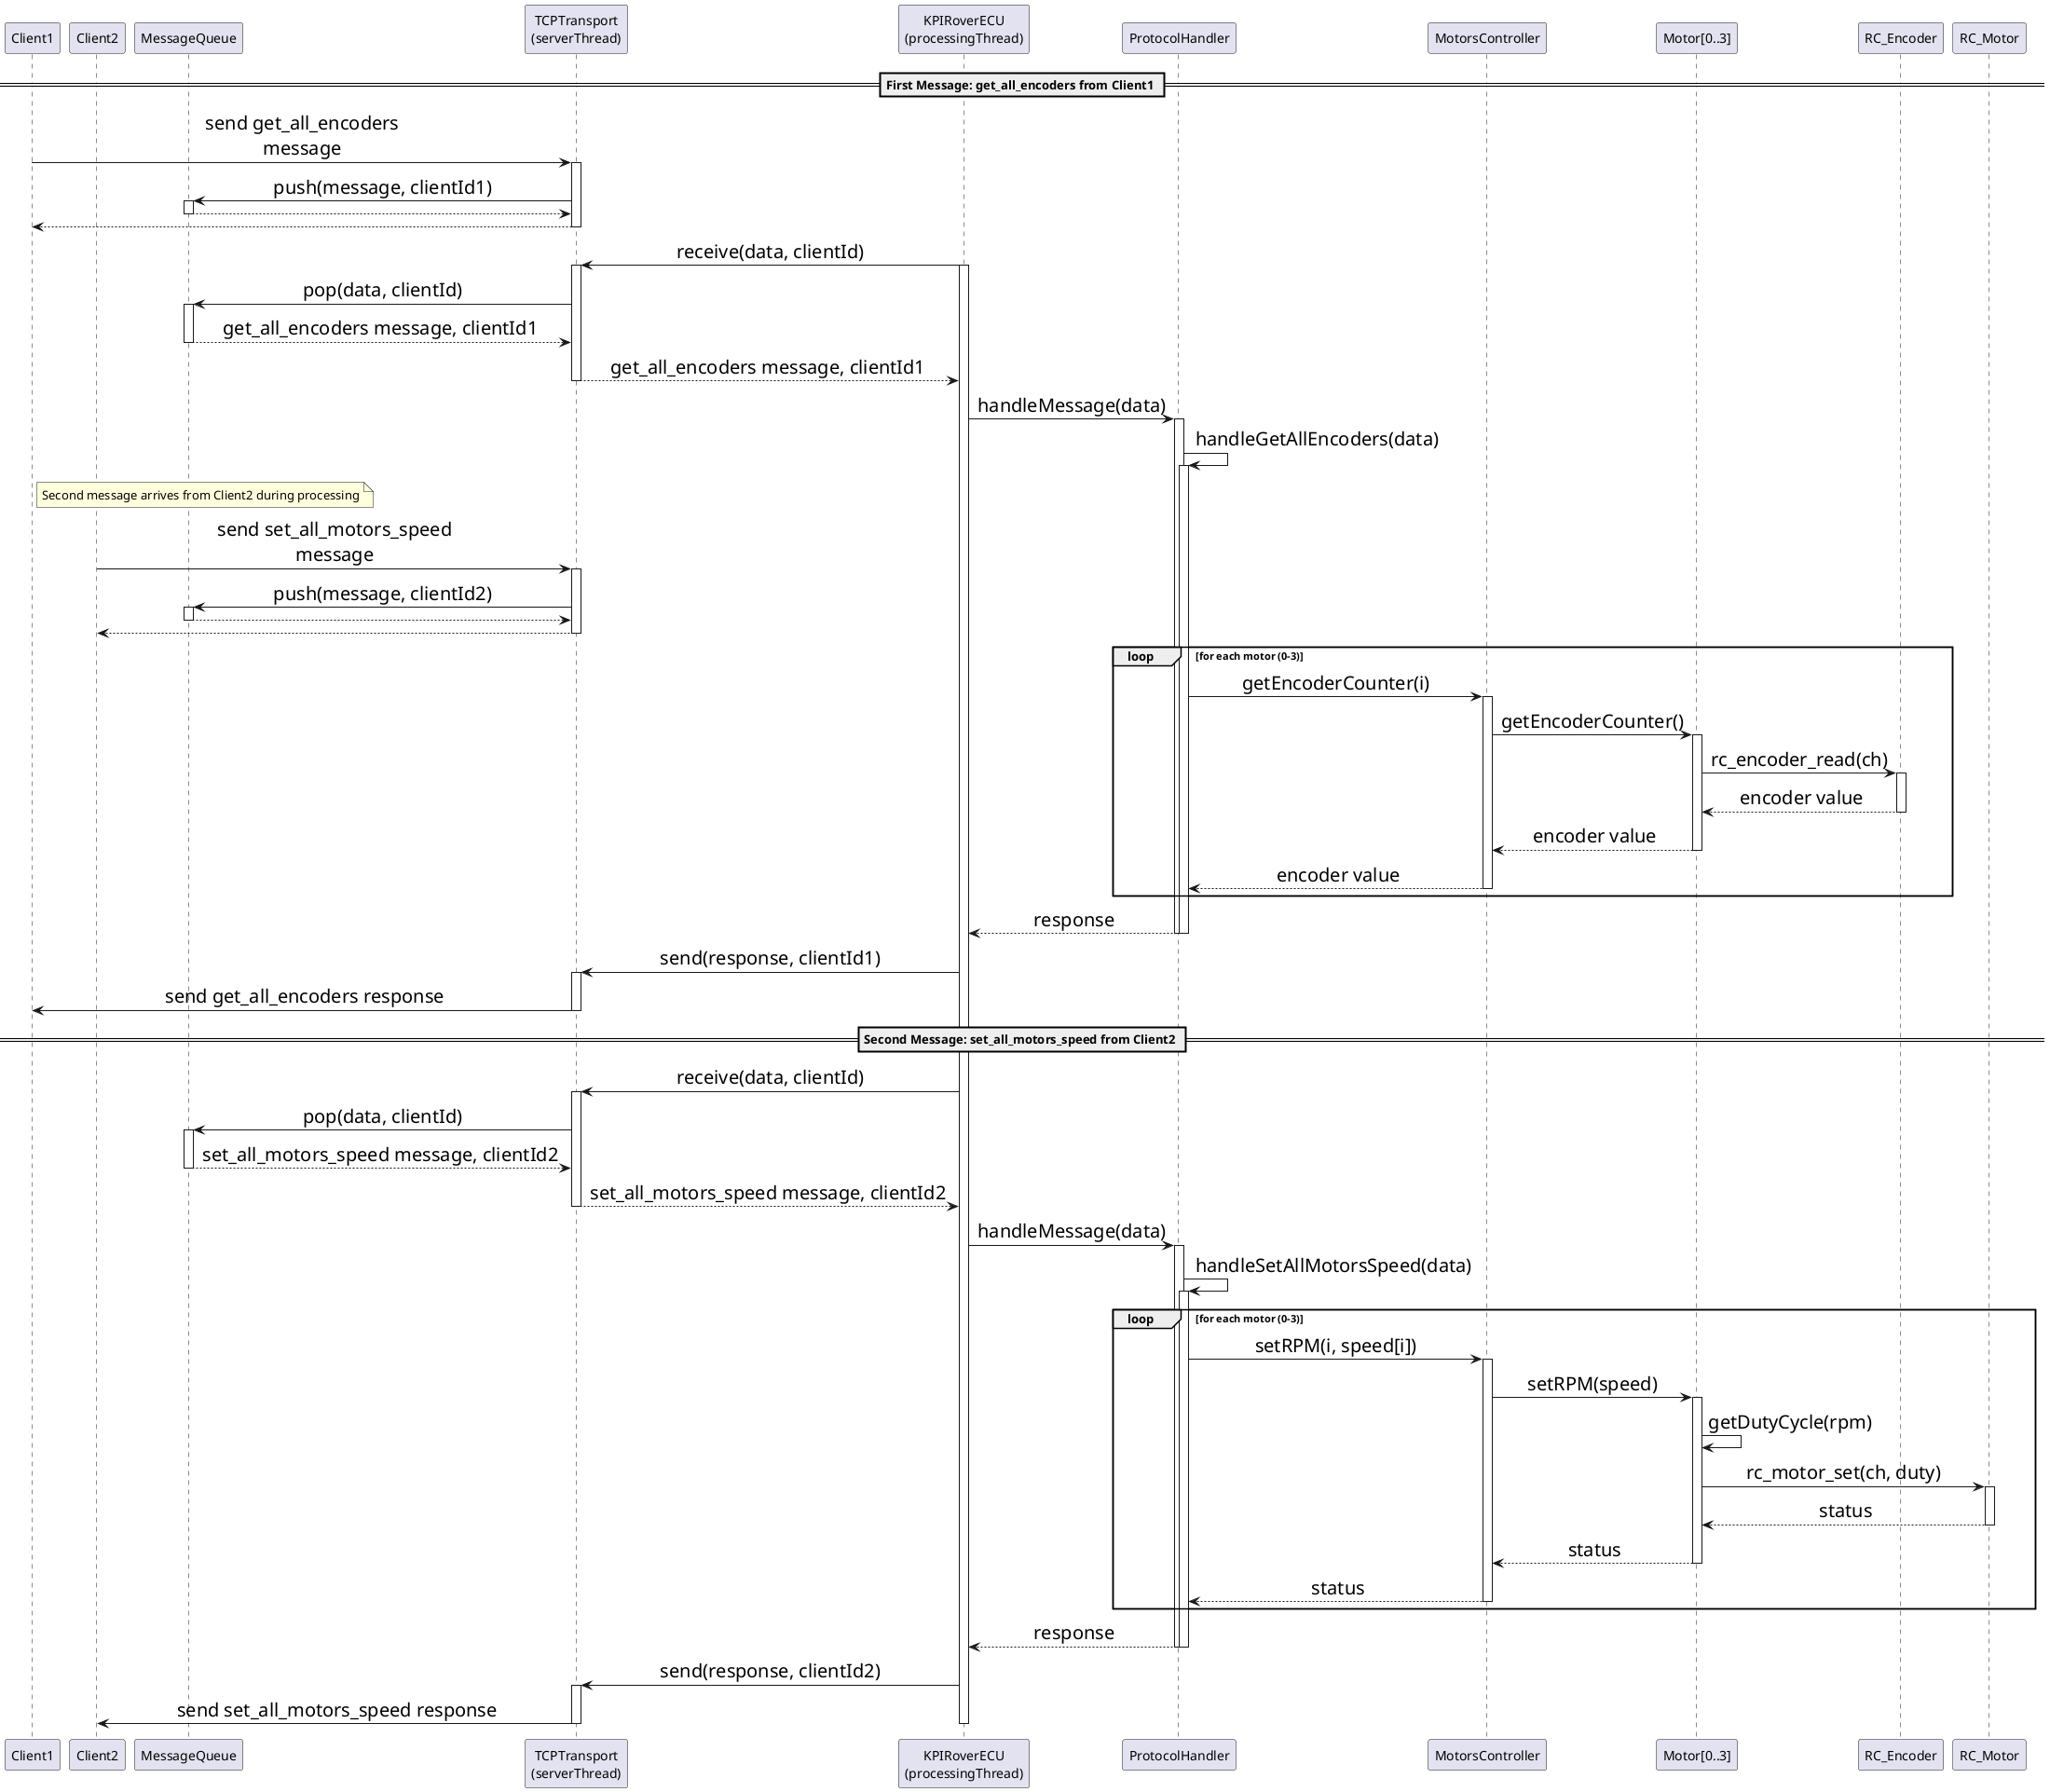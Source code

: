 @startuml

skinparam fontSize 20
skinparam sequenceMessageAlign center
skinparam sequenceArrowFontSize 20

participant "Client1" as C1
participant "Client2" as C2
participant "MessageQueue" as MQ
participant "TCPTransport\n(serverThread)" as TCP
participant "KPIRoverECU\n(processingThread)" as ECU
participant "ProtocolHandler" as PH
participant "MotorsController" as MC
participant "Motor[0..3]" as M
participant "RC_Encoder" as RC
participant "RC_Motor" as RC_M

== First Message: get_all_encoders from Client1 ==

C1 -> TCP: send get_all_encoders\nmessage
activate TCP
TCP -> MQ: push(message, clientId1)
activate MQ
MQ --> TCP: 
deactivate MQ
TCP --> C1: 
deactivate TCP

ECU -> TCP: receive(data, clientId)
activate ECU
activate TCP
TCP -> MQ: pop(data, clientId)
activate MQ
MQ --> TCP: get_all_encoders message, clientId1
deactivate MQ
TCP --> ECU: get_all_encoders message, clientId1
deactivate TCP

ECU -> PH: handleMessage(data)
activate PH
PH -> PH: handleGetAllEncoders(data)
activate PH

note right of C1: Second message arrives from Client2 during processing
C2 -> TCP: send set_all_motors_speed\nmessage
activate TCP
TCP -> MQ: push(message, clientId2)
activate MQ
MQ --> TCP: 
deactivate MQ
TCP --> C2: 
deactivate TCP

loop for each motor (0-3)
    PH -> MC: getEncoderCounter(i)
    activate MC
    MC -> M: getEncoderCounter()
    activate M
    M -> RC: rc_encoder_read(ch)
    activate RC
    RC --> M: encoder value
    deactivate RC
    M --> MC: encoder value
    deactivate M
    MC --> PH: encoder value
    deactivate MC
end

PH --> ECU: response
deactivate PH
deactivate PH

ECU -> TCP: send(response, clientId1)
activate TCP
TCP -> C1: send get_all_encoders response
deactivate TCP

== Second Message: set_all_motors_speed from Client2 ==

ECU -> TCP: receive(data, clientId)
activate TCP
TCP -> MQ: pop(data, clientId)
activate MQ
MQ --> TCP: set_all_motors_speed message, clientId2
deactivate MQ
TCP --> ECU: set_all_motors_speed message, clientId2
deactivate TCP

ECU -> PH: handleMessage(data)
activate PH
PH -> PH: handleSetAllMotorsSpeed(data)
activate PH

loop for each motor (0-3)
    PH -> MC: setRPM(i, speed[i])
    activate MC
    MC -> M: setRPM(speed)
    activate M
    M -> M: getDutyCycle(rpm)
    M -> RC_M: rc_motor_set(ch, duty)
    activate RC_M
    RC_M --> M: status
    deactivate RC_M
    M --> MC: status
    deactivate M
    MC --> PH: status
    deactivate MC
end

PH --> ECU: response
deactivate PH
deactivate PH

ECU -> TCP: send(response, clientId2)
activate TCP
TCP -> C2: send set_all_motors_speed response
deactivate TCP

deactivate ECU

@enduml
